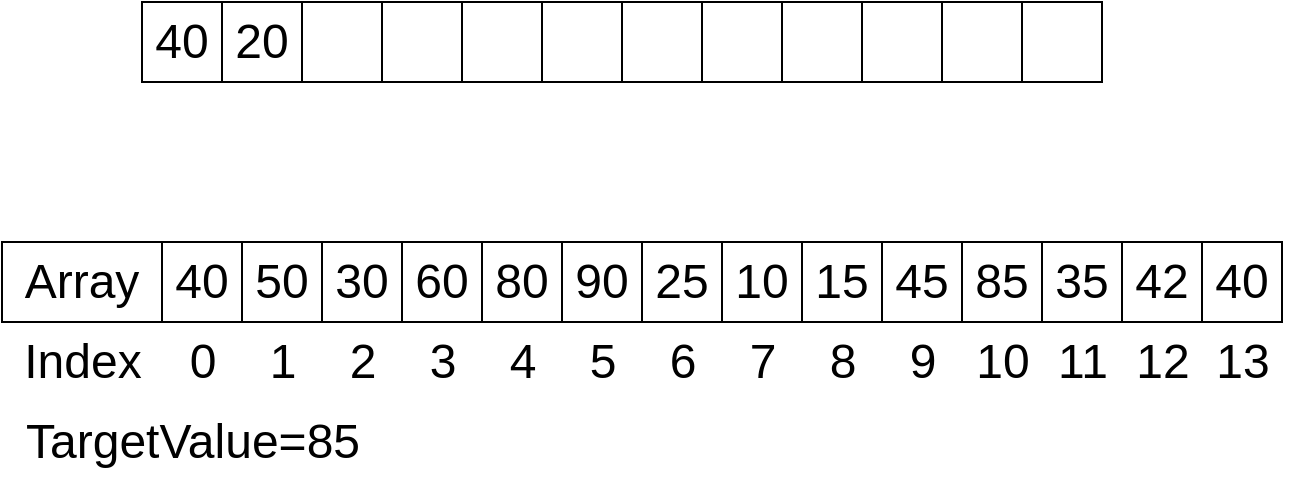 <mxfile version="20.2.4" type="github"><diagram id="lpIRsicXGhCxhsO5kbAy" name="Page-1"><mxGraphModel dx="739" dy="713" grid="1" gridSize="10" guides="1" tooltips="1" connect="1" arrows="1" fold="1" page="1" pageScale="1" pageWidth="850" pageHeight="1100" math="0" shadow="0"><root><mxCell id="0"/><mxCell id="1" parent="0"/><mxCell id="F8d8NffwwdgDo6ss0eiT-1" value="&lt;font style=&quot;font-size: 24px;&quot;&gt;40&lt;/font&gt;" style="rounded=0;whiteSpace=wrap;html=1;" vertex="1" parent="1"><mxGeometry x="150" y="120" width="40" height="40" as="geometry"/></mxCell><mxCell id="F8d8NffwwdgDo6ss0eiT-3" value="&lt;font style=&quot;font-size: 24px;&quot;&gt;20&lt;/font&gt;" style="rounded=0;whiteSpace=wrap;html=1;" vertex="1" parent="1"><mxGeometry x="190" y="120" width="40" height="40" as="geometry"/></mxCell><mxCell id="F8d8NffwwdgDo6ss0eiT-4" value="" style="rounded=0;whiteSpace=wrap;html=1;" vertex="1" parent="1"><mxGeometry x="230" y="120" width="40" height="40" as="geometry"/></mxCell><mxCell id="F8d8NffwwdgDo6ss0eiT-5" value="" style="rounded=0;whiteSpace=wrap;html=1;" vertex="1" parent="1"><mxGeometry x="270" y="120" width="40" height="40" as="geometry"/></mxCell><mxCell id="F8d8NffwwdgDo6ss0eiT-6" value="" style="rounded=0;whiteSpace=wrap;html=1;" vertex="1" parent="1"><mxGeometry x="310" y="120" width="40" height="40" as="geometry"/></mxCell><mxCell id="F8d8NffwwdgDo6ss0eiT-7" value="" style="rounded=0;whiteSpace=wrap;html=1;" vertex="1" parent="1"><mxGeometry x="350" y="120" width="40" height="40" as="geometry"/></mxCell><mxCell id="F8d8NffwwdgDo6ss0eiT-8" value="" style="rounded=0;whiteSpace=wrap;html=1;" vertex="1" parent="1"><mxGeometry x="390" y="120" width="40" height="40" as="geometry"/></mxCell><mxCell id="F8d8NffwwdgDo6ss0eiT-9" value="" style="rounded=0;whiteSpace=wrap;html=1;" vertex="1" parent="1"><mxGeometry x="430" y="120" width="40" height="40" as="geometry"/></mxCell><mxCell id="F8d8NffwwdgDo6ss0eiT-10" value="" style="rounded=0;whiteSpace=wrap;html=1;" vertex="1" parent="1"><mxGeometry x="470" y="120" width="40" height="40" as="geometry"/></mxCell><mxCell id="F8d8NffwwdgDo6ss0eiT-11" value="" style="rounded=0;whiteSpace=wrap;html=1;" vertex="1" parent="1"><mxGeometry x="510" y="120" width="40" height="40" as="geometry"/></mxCell><mxCell id="F8d8NffwwdgDo6ss0eiT-12" value="" style="rounded=0;whiteSpace=wrap;html=1;" vertex="1" parent="1"><mxGeometry x="550" y="120" width="40" height="40" as="geometry"/></mxCell><mxCell id="F8d8NffwwdgDo6ss0eiT-13" value="" style="rounded=0;whiteSpace=wrap;html=1;" vertex="1" parent="1"><mxGeometry x="590" y="120" width="40" height="40" as="geometry"/></mxCell><mxCell id="F8d8NffwwdgDo6ss0eiT-30" value="" style="group" vertex="1" connectable="0" parent="1"><mxGeometry x="160" y="240" width="560" height="40" as="geometry"/></mxCell><mxCell id="F8d8NffwwdgDo6ss0eiT-14" value="&lt;font style=&quot;font-size: 24px;&quot;&gt;40&lt;/font&gt;" style="rounded=0;whiteSpace=wrap;html=1;" vertex="1" parent="F8d8NffwwdgDo6ss0eiT-30"><mxGeometry width="40" height="40" as="geometry"/></mxCell><mxCell id="F8d8NffwwdgDo6ss0eiT-31" value="" style="group" vertex="1" connectable="0" parent="F8d8NffwwdgDo6ss0eiT-30"><mxGeometry x="40" width="520" height="40" as="geometry"/></mxCell><mxCell id="F8d8NffwwdgDo6ss0eiT-15" value="&lt;font style=&quot;font-size: 24px;&quot;&gt;50&lt;/font&gt;" style="rounded=0;whiteSpace=wrap;html=1;" vertex="1" parent="F8d8NffwwdgDo6ss0eiT-31"><mxGeometry width="40" height="40" as="geometry"/></mxCell><mxCell id="F8d8NffwwdgDo6ss0eiT-16" value="&lt;font style=&quot;font-size: 24px;&quot;&gt;30&lt;/font&gt;" style="rounded=0;whiteSpace=wrap;html=1;" vertex="1" parent="F8d8NffwwdgDo6ss0eiT-31"><mxGeometry x="40" width="40" height="40" as="geometry"/></mxCell><mxCell id="F8d8NffwwdgDo6ss0eiT-17" value="&lt;font style=&quot;font-size: 24px;&quot;&gt;60&lt;/font&gt;" style="rounded=0;whiteSpace=wrap;html=1;" vertex="1" parent="F8d8NffwwdgDo6ss0eiT-31"><mxGeometry x="80" width="40" height="40" as="geometry"/></mxCell><mxCell id="F8d8NffwwdgDo6ss0eiT-18" value="&lt;span style=&quot;font-size: 24px;&quot;&gt;80&lt;/span&gt;" style="rounded=0;whiteSpace=wrap;html=1;" vertex="1" parent="F8d8NffwwdgDo6ss0eiT-31"><mxGeometry x="120" width="40" height="40" as="geometry"/></mxCell><mxCell id="F8d8NffwwdgDo6ss0eiT-19" value="&lt;font style=&quot;font-size: 24px;&quot;&gt;90&lt;/font&gt;" style="rounded=0;whiteSpace=wrap;html=1;" vertex="1" parent="F8d8NffwwdgDo6ss0eiT-31"><mxGeometry x="160" width="40" height="40" as="geometry"/></mxCell><mxCell id="F8d8NffwwdgDo6ss0eiT-20" value="&lt;font style=&quot;font-size: 24px;&quot;&gt;25&lt;/font&gt;" style="rounded=0;whiteSpace=wrap;html=1;" vertex="1" parent="F8d8NffwwdgDo6ss0eiT-31"><mxGeometry x="200" width="40" height="40" as="geometry"/></mxCell><mxCell id="F8d8NffwwdgDo6ss0eiT-21" value="&lt;font style=&quot;font-size: 24px;&quot;&gt;10&lt;/font&gt;" style="rounded=0;whiteSpace=wrap;html=1;" vertex="1" parent="F8d8NffwwdgDo6ss0eiT-31"><mxGeometry x="240" width="40" height="40" as="geometry"/></mxCell><mxCell id="F8d8NffwwdgDo6ss0eiT-22" value="&lt;font style=&quot;font-size: 24px;&quot;&gt;15&lt;/font&gt;" style="rounded=0;whiteSpace=wrap;html=1;" vertex="1" parent="F8d8NffwwdgDo6ss0eiT-31"><mxGeometry x="280" width="40" height="40" as="geometry"/></mxCell><mxCell id="F8d8NffwwdgDo6ss0eiT-23" value="&lt;font style=&quot;font-size: 24px;&quot;&gt;45&lt;/font&gt;" style="rounded=0;whiteSpace=wrap;html=1;" vertex="1" parent="F8d8NffwwdgDo6ss0eiT-31"><mxGeometry x="320" width="40" height="40" as="geometry"/></mxCell><mxCell id="F8d8NffwwdgDo6ss0eiT-24" value="&lt;font style=&quot;font-size: 24px;&quot;&gt;85&lt;/font&gt;" style="rounded=0;whiteSpace=wrap;html=1;" vertex="1" parent="F8d8NffwwdgDo6ss0eiT-31"><mxGeometry x="360" width="40" height="40" as="geometry"/></mxCell><mxCell id="F8d8NffwwdgDo6ss0eiT-25" value="&lt;font style=&quot;font-size: 24px;&quot;&gt;35&lt;/font&gt;" style="rounded=0;whiteSpace=wrap;html=1;" vertex="1" parent="F8d8NffwwdgDo6ss0eiT-31"><mxGeometry x="400" width="40" height="40" as="geometry"/></mxCell><mxCell id="F8d8NffwwdgDo6ss0eiT-26" value="&lt;font style=&quot;font-size: 24px;&quot;&gt;42&lt;/font&gt;" style="rounded=0;whiteSpace=wrap;html=1;" vertex="1" parent="F8d8NffwwdgDo6ss0eiT-31"><mxGeometry x="440" width="40" height="40" as="geometry"/></mxCell><mxCell id="F8d8NffwwdgDo6ss0eiT-27" value="&lt;font style=&quot;font-size: 24px;&quot;&gt;40&lt;/font&gt;" style="rounded=0;whiteSpace=wrap;html=1;" vertex="1" parent="F8d8NffwwdgDo6ss0eiT-31"><mxGeometry x="480" width="40" height="40" as="geometry"/></mxCell><mxCell id="F8d8NffwwdgDo6ss0eiT-33" value="Array" style="whiteSpace=wrap;html=1;fontSize=24;" vertex="1" parent="1"><mxGeometry x="80" y="240" width="80" height="40" as="geometry"/></mxCell><mxCell id="F8d8NffwwdgDo6ss0eiT-36" value="Index" style="text;html=1;align=center;verticalAlign=middle;resizable=0;points=[];autosize=1;strokeColor=none;fillColor=none;fontSize=24;" vertex="1" parent="1"><mxGeometry x="80" y="280" width="80" height="40" as="geometry"/></mxCell><mxCell id="F8d8NffwwdgDo6ss0eiT-37" value="0" style="text;html=1;align=center;verticalAlign=middle;resizable=0;points=[];autosize=1;strokeColor=none;fillColor=none;fontSize=24;" vertex="1" parent="1"><mxGeometry x="160" y="280" width="40" height="40" as="geometry"/></mxCell><mxCell id="F8d8NffwwdgDo6ss0eiT-38" value="1" style="text;html=1;align=center;verticalAlign=middle;resizable=0;points=[];autosize=1;strokeColor=none;fillColor=none;fontSize=24;" vertex="1" parent="1"><mxGeometry x="200" y="280" width="40" height="40" as="geometry"/></mxCell><mxCell id="F8d8NffwwdgDo6ss0eiT-39" value="2" style="text;html=1;align=center;verticalAlign=middle;resizable=0;points=[];autosize=1;strokeColor=none;fillColor=none;fontSize=24;" vertex="1" parent="1"><mxGeometry x="240" y="280" width="40" height="40" as="geometry"/></mxCell><mxCell id="F8d8NffwwdgDo6ss0eiT-42" value="3" style="text;html=1;align=center;verticalAlign=middle;resizable=0;points=[];autosize=1;strokeColor=none;fillColor=none;fontSize=24;" vertex="1" parent="1"><mxGeometry x="280" y="280" width="40" height="40" as="geometry"/></mxCell><mxCell id="F8d8NffwwdgDo6ss0eiT-43" value="4" style="text;html=1;align=center;verticalAlign=middle;resizable=0;points=[];autosize=1;strokeColor=none;fillColor=none;fontSize=24;" vertex="1" parent="1"><mxGeometry x="320" y="280" width="40" height="40" as="geometry"/></mxCell><mxCell id="F8d8NffwwdgDo6ss0eiT-44" value="5" style="text;html=1;align=center;verticalAlign=middle;resizable=0;points=[];autosize=1;strokeColor=none;fillColor=none;fontSize=24;" vertex="1" parent="1"><mxGeometry x="360" y="280" width="40" height="40" as="geometry"/></mxCell><mxCell id="F8d8NffwwdgDo6ss0eiT-45" value="6" style="text;html=1;align=center;verticalAlign=middle;resizable=0;points=[];autosize=1;strokeColor=none;fillColor=none;fontSize=24;" vertex="1" parent="1"><mxGeometry x="400" y="280" width="40" height="40" as="geometry"/></mxCell><mxCell id="F8d8NffwwdgDo6ss0eiT-46" value="7" style="text;html=1;align=center;verticalAlign=middle;resizable=0;points=[];autosize=1;strokeColor=none;fillColor=none;fontSize=24;" vertex="1" parent="1"><mxGeometry x="440" y="280" width="40" height="40" as="geometry"/></mxCell><mxCell id="F8d8NffwwdgDo6ss0eiT-47" value="8" style="text;html=1;align=center;verticalAlign=middle;resizable=0;points=[];autosize=1;strokeColor=none;fillColor=none;fontSize=24;" vertex="1" parent="1"><mxGeometry x="480" y="280" width="40" height="40" as="geometry"/></mxCell><mxCell id="F8d8NffwwdgDo6ss0eiT-48" value="9" style="text;html=1;align=center;verticalAlign=middle;resizable=0;points=[];autosize=1;strokeColor=none;fillColor=none;fontSize=24;" vertex="1" parent="1"><mxGeometry x="520" y="280" width="40" height="40" as="geometry"/></mxCell><mxCell id="F8d8NffwwdgDo6ss0eiT-49" value="10" style="text;html=1;align=center;verticalAlign=middle;resizable=0;points=[];autosize=1;strokeColor=none;fillColor=none;fontSize=24;" vertex="1" parent="1"><mxGeometry x="555" y="280" width="50" height="40" as="geometry"/></mxCell><mxCell id="F8d8NffwwdgDo6ss0eiT-50" value="11" style="text;html=1;align=center;verticalAlign=middle;resizable=0;points=[];autosize=1;strokeColor=none;fillColor=none;fontSize=24;" vertex="1" parent="1"><mxGeometry x="595" y="280" width="50" height="40" as="geometry"/></mxCell><mxCell id="F8d8NffwwdgDo6ss0eiT-51" value="12" style="text;html=1;align=center;verticalAlign=middle;resizable=0;points=[];autosize=1;strokeColor=none;fillColor=none;fontSize=24;" vertex="1" parent="1"><mxGeometry x="635" y="280" width="50" height="40" as="geometry"/></mxCell><mxCell id="F8d8NffwwdgDo6ss0eiT-52" value="13" style="text;html=1;align=center;verticalAlign=middle;resizable=0;points=[];autosize=1;strokeColor=none;fillColor=none;fontSize=24;" vertex="1" parent="1"><mxGeometry x="675" y="280" width="50" height="40" as="geometry"/></mxCell><mxCell id="F8d8NffwwdgDo6ss0eiT-53" value="TargetValue=85" style="text;html=1;align=center;verticalAlign=middle;resizable=0;points=[];autosize=1;strokeColor=none;fillColor=none;fontSize=24;" vertex="1" parent="1"><mxGeometry x="80" y="320" width="190" height="40" as="geometry"/></mxCell></root></mxGraphModel></diagram></mxfile>
